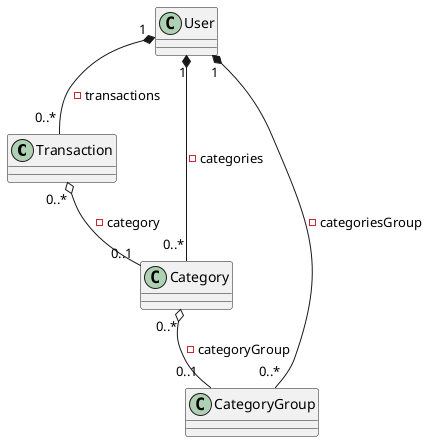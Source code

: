 @startuml
class Transaction {}
class Category {}
class CategoryGroup {}
class User {}

User "1" *-- "0..*" Transaction : -transactions
User "1" *-- "0..*" Category : -categories
User "1" *-- "0..*" CategoryGroup : -categoriesGroup

Category "0..*" o-- "0..1" CategoryGroup : -categoryGroup
Transaction "0..*" o-- "0..1" Category :  -category

@enduml
